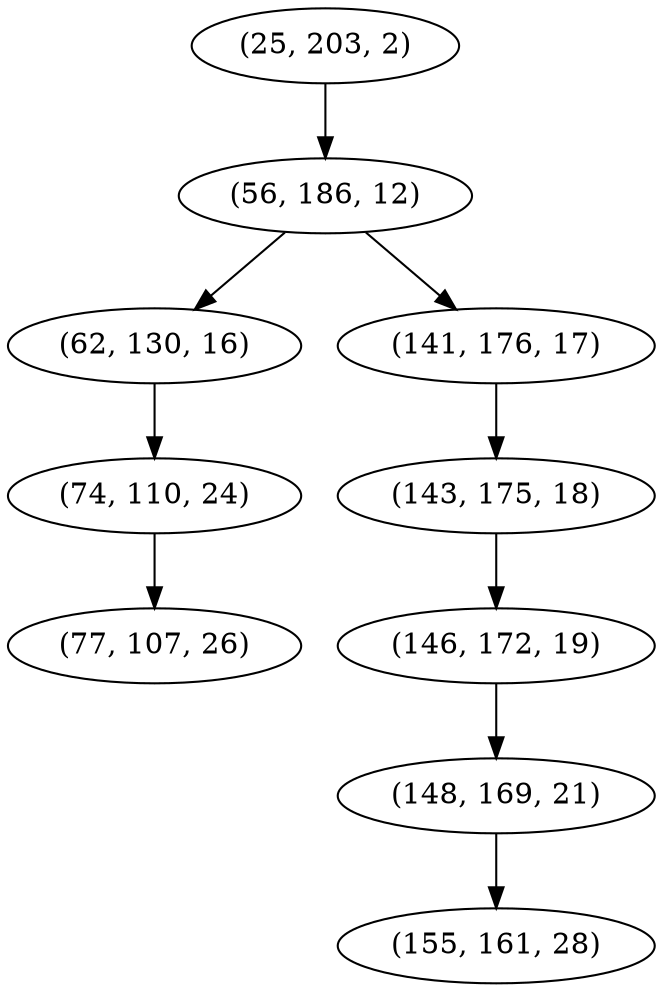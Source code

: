 digraph tree {
    "(25, 203, 2)";
    "(56, 186, 12)";
    "(62, 130, 16)";
    "(74, 110, 24)";
    "(77, 107, 26)";
    "(141, 176, 17)";
    "(143, 175, 18)";
    "(146, 172, 19)";
    "(148, 169, 21)";
    "(155, 161, 28)";
    "(25, 203, 2)" -> "(56, 186, 12)";
    "(56, 186, 12)" -> "(62, 130, 16)";
    "(56, 186, 12)" -> "(141, 176, 17)";
    "(62, 130, 16)" -> "(74, 110, 24)";
    "(74, 110, 24)" -> "(77, 107, 26)";
    "(141, 176, 17)" -> "(143, 175, 18)";
    "(143, 175, 18)" -> "(146, 172, 19)";
    "(146, 172, 19)" -> "(148, 169, 21)";
    "(148, 169, 21)" -> "(155, 161, 28)";
}
